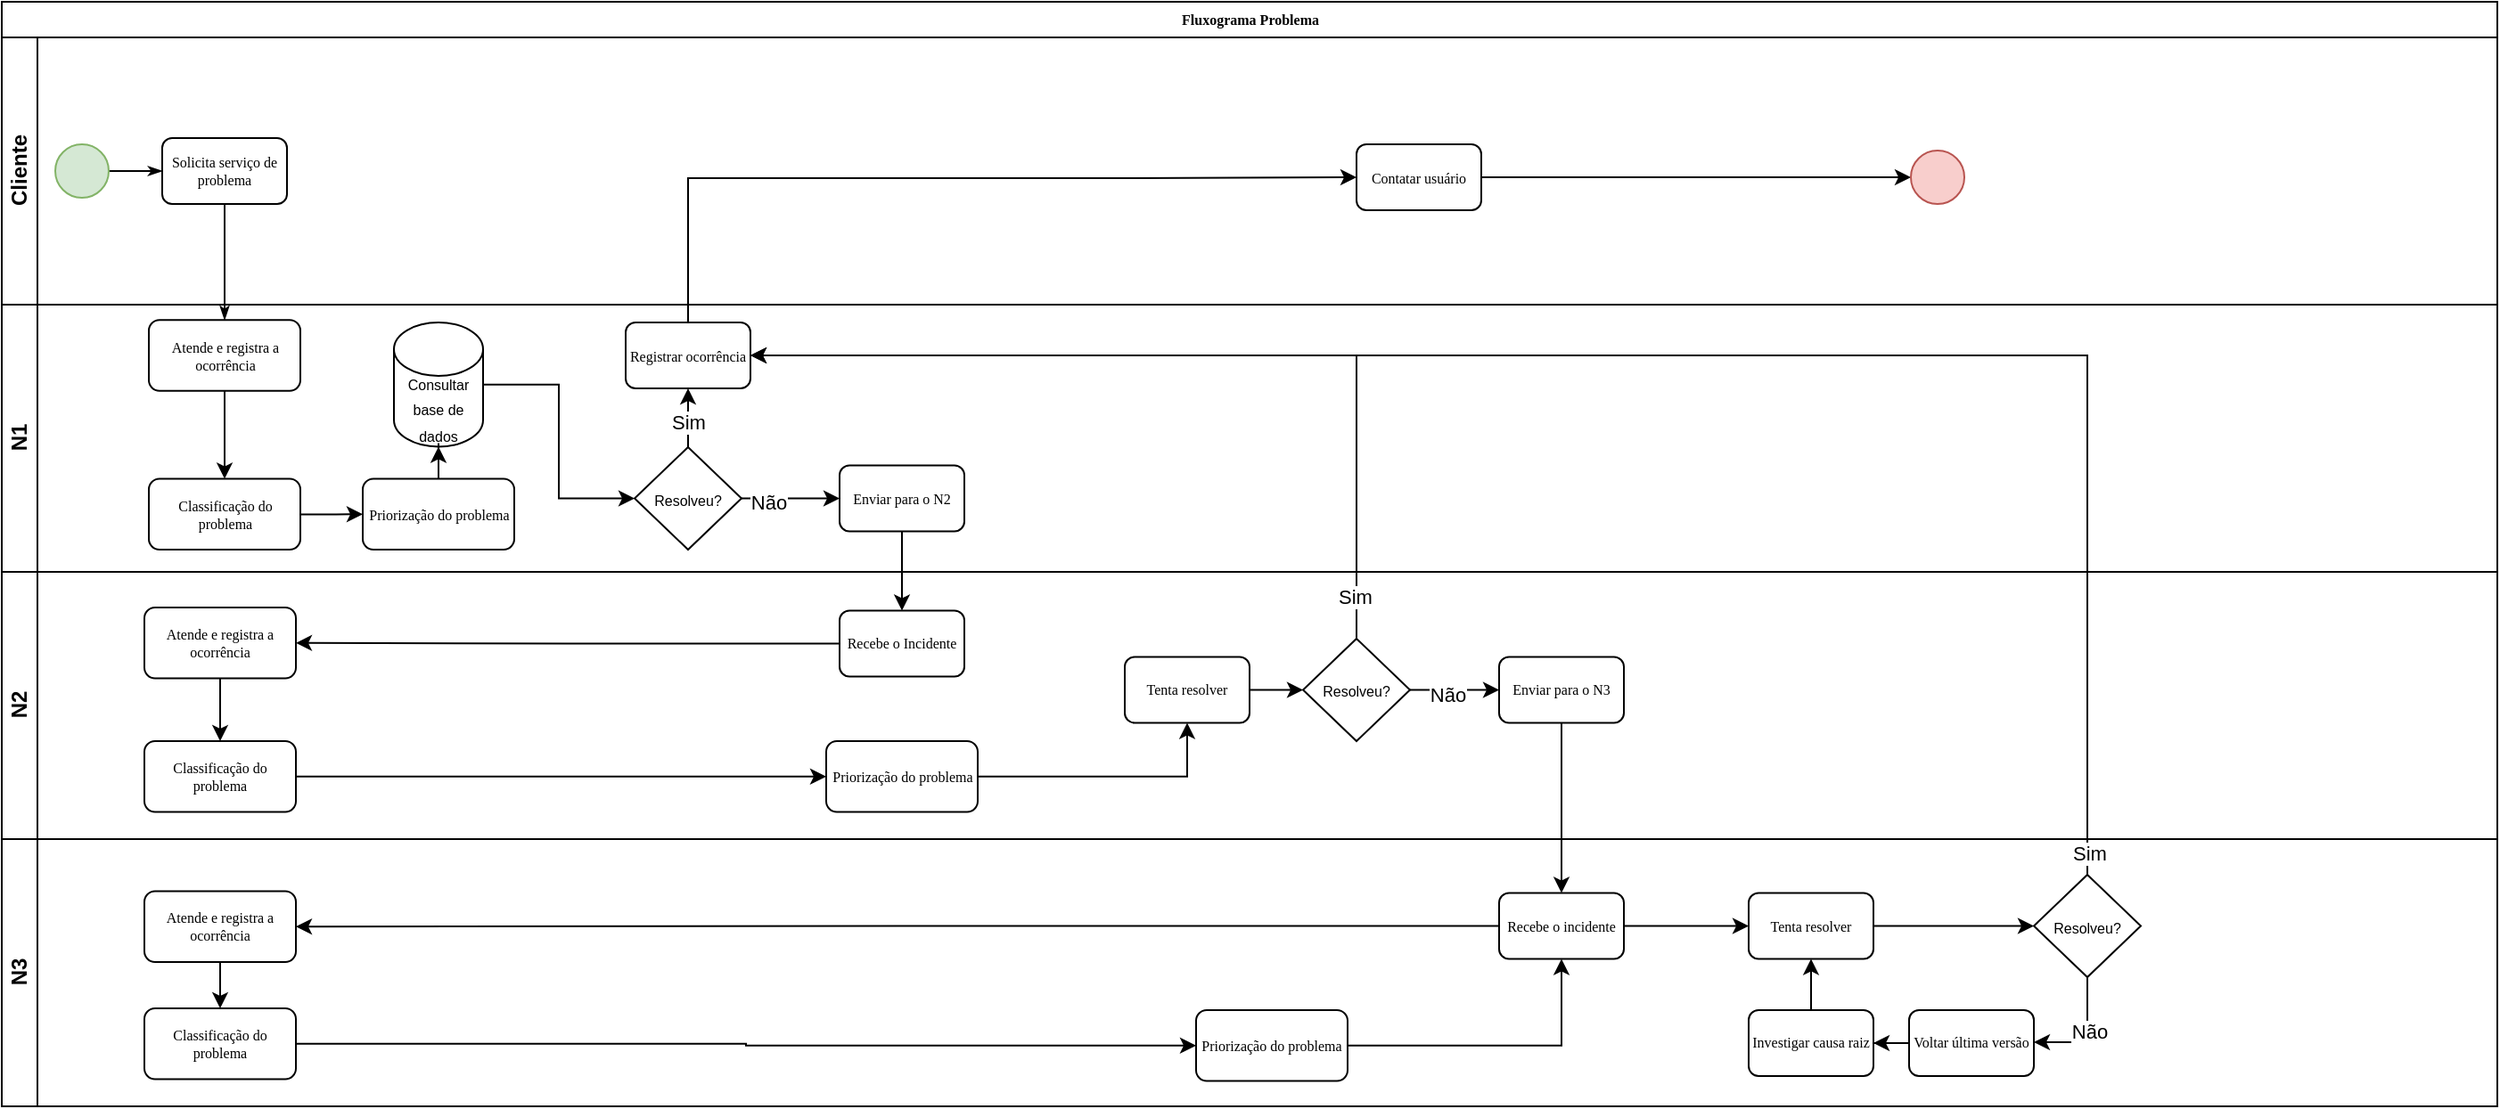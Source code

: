 <mxfile version="27.0.5">
  <diagram name="Página-1" id="5TKWt-QlOtjvlEe-ERbS">
    <mxGraphModel dx="1501" dy="936" grid="1" gridSize="10" guides="1" tooltips="1" connect="1" arrows="1" fold="1" page="1" pageScale="1" pageWidth="827" pageHeight="1169" math="0" shadow="0">
      <root>
        <mxCell id="0" />
        <mxCell id="1" parent="0" />
        <mxCell id="Kp7O1pfPNa1nEwttcqdK-1" value="Fluxograma Problema" style="swimlane;html=1;childLayout=stackLayout;horizontal=1;startSize=20;horizontalStack=0;rounded=0;shadow=0;labelBackgroundColor=none;strokeWidth=1;fontFamily=Verdana;fontSize=8;align=center;" vertex="1" parent="1">
          <mxGeometry x="170" y="130" width="1400" height="470" as="geometry">
            <mxRectangle x="180" y="70" width="60" height="20" as="alternateBounds" />
          </mxGeometry>
        </mxCell>
        <mxCell id="Kp7O1pfPNa1nEwttcqdK-2" style="edgeStyle=orthogonalEdgeStyle;rounded=0;html=1;labelBackgroundColor=none;startArrow=none;startFill=0;startSize=5;endArrow=classicThin;endFill=1;endSize=5;jettySize=auto;orthogonalLoop=1;strokeWidth=1;fontFamily=Verdana;fontSize=8" edge="1" parent="Kp7O1pfPNa1nEwttcqdK-1" source="Kp7O1pfPNa1nEwttcqdK-6" target="Kp7O1pfPNa1nEwttcqdK-11">
          <mxGeometry relative="1" as="geometry" />
        </mxCell>
        <mxCell id="Kp7O1pfPNa1nEwttcqdK-3" value="Cliente" style="swimlane;html=1;startSize=20;horizontal=0;" vertex="1" parent="Kp7O1pfPNa1nEwttcqdK-1">
          <mxGeometry y="20" width="1400" height="150" as="geometry" />
        </mxCell>
        <mxCell id="Kp7O1pfPNa1nEwttcqdK-4" style="edgeStyle=orthogonalEdgeStyle;rounded=0;html=1;labelBackgroundColor=none;startArrow=none;startFill=0;startSize=5;endArrow=classicThin;endFill=1;endSize=5;jettySize=auto;orthogonalLoop=1;strokeWidth=1;fontFamily=Verdana;fontSize=8" edge="1" parent="Kp7O1pfPNa1nEwttcqdK-3" source="Kp7O1pfPNa1nEwttcqdK-5" target="Kp7O1pfPNa1nEwttcqdK-6">
          <mxGeometry relative="1" as="geometry" />
        </mxCell>
        <mxCell id="Kp7O1pfPNa1nEwttcqdK-5" value="" style="ellipse;whiteSpace=wrap;html=1;rounded=0;shadow=0;labelBackgroundColor=none;strokeWidth=1;fontFamily=Verdana;fontSize=8;align=center;fillColor=#d5e8d4;strokeColor=#82b366;" vertex="1" parent="Kp7O1pfPNa1nEwttcqdK-3">
          <mxGeometry x="30" y="60" width="30" height="30" as="geometry" />
        </mxCell>
        <mxCell id="Kp7O1pfPNa1nEwttcqdK-6" value="Solicita serviço de problema" style="rounded=1;whiteSpace=wrap;html=1;shadow=0;labelBackgroundColor=none;strokeWidth=1;fontFamily=Verdana;fontSize=8;align=center;" vertex="1" parent="Kp7O1pfPNa1nEwttcqdK-3">
          <mxGeometry x="90" y="56.5" width="70" height="37" as="geometry" />
        </mxCell>
        <mxCell id="Kp7O1pfPNa1nEwttcqdK-7" style="edgeStyle=orthogonalEdgeStyle;rounded=0;orthogonalLoop=1;jettySize=auto;html=1;entryX=0;entryY=0.5;entryDx=0;entryDy=0;" edge="1" parent="Kp7O1pfPNa1nEwttcqdK-3" source="Kp7O1pfPNa1nEwttcqdK-8" target="Kp7O1pfPNa1nEwttcqdK-9">
          <mxGeometry relative="1" as="geometry" />
        </mxCell>
        <mxCell id="Kp7O1pfPNa1nEwttcqdK-8" value="Contatar usuário" style="rounded=1;whiteSpace=wrap;html=1;shadow=0;labelBackgroundColor=none;strokeWidth=1;fontFamily=Verdana;fontSize=8;align=center;" vertex="1" parent="Kp7O1pfPNa1nEwttcqdK-3">
          <mxGeometry x="760" y="60.0" width="70" height="37" as="geometry" />
        </mxCell>
        <mxCell id="Kp7O1pfPNa1nEwttcqdK-9" value="" style="ellipse;whiteSpace=wrap;html=1;rounded=0;shadow=0;labelBackgroundColor=none;strokeWidth=1;fontFamily=Verdana;fontSize=8;align=center;fillColor=#f8cecc;strokeColor=#b85450;" vertex="1" parent="Kp7O1pfPNa1nEwttcqdK-3">
          <mxGeometry x="1071" y="63.5" width="30" height="30" as="geometry" />
        </mxCell>
        <mxCell id="Kp7O1pfPNa1nEwttcqdK-10" value="N1" style="swimlane;html=1;startSize=20;horizontal=0;" vertex="1" parent="Kp7O1pfPNa1nEwttcqdK-1">
          <mxGeometry y="170" width="1400" height="150" as="geometry" />
        </mxCell>
        <mxCell id="Kp7O1pfPNa1nEwttcqdK-70" style="edgeStyle=orthogonalEdgeStyle;rounded=0;orthogonalLoop=1;jettySize=auto;html=1;entryX=0.5;entryY=0;entryDx=0;entryDy=0;" edge="1" parent="Kp7O1pfPNa1nEwttcqdK-10" source="Kp7O1pfPNa1nEwttcqdK-11" target="Kp7O1pfPNa1nEwttcqdK-69">
          <mxGeometry relative="1" as="geometry" />
        </mxCell>
        <mxCell id="Kp7O1pfPNa1nEwttcqdK-11" value="Atende e registra a ocorrência" style="rounded=1;whiteSpace=wrap;html=1;shadow=0;labelBackgroundColor=none;strokeWidth=1;fontFamily=Verdana;fontSize=8;align=center;" vertex="1" parent="Kp7O1pfPNa1nEwttcqdK-10">
          <mxGeometry x="82.5" y="8.63" width="85" height="39.75" as="geometry" />
        </mxCell>
        <mxCell id="Kp7O1pfPNa1nEwttcqdK-12" style="edgeStyle=orthogonalEdgeStyle;rounded=0;orthogonalLoop=1;jettySize=auto;html=1;entryX=0;entryY=0.5;entryDx=0;entryDy=0;" edge="1" parent="Kp7O1pfPNa1nEwttcqdK-10" source="Kp7O1pfPNa1nEwttcqdK-14" target="Kp7O1pfPNa1nEwttcqdK-21">
          <mxGeometry relative="1" as="geometry" />
        </mxCell>
        <mxCell id="Kp7O1pfPNa1nEwttcqdK-13" value="Não" style="edgeLabel;html=1;align=center;verticalAlign=middle;resizable=0;points=[];" vertex="1" connectable="0" parent="Kp7O1pfPNa1nEwttcqdK-12">
          <mxGeometry x="-0.454" y="-2" relative="1" as="geometry">
            <mxPoint as="offset" />
          </mxGeometry>
        </mxCell>
        <mxCell id="Kp7O1pfPNa1nEwttcqdK-14" value="&lt;font style=&quot;font-size: 8px;&quot;&gt;Resolveu?&lt;/font&gt;" style="rhombus;whiteSpace=wrap;html=1;" vertex="1" parent="Kp7O1pfPNa1nEwttcqdK-10">
          <mxGeometry x="355" y="80" width="60" height="57.5" as="geometry" />
        </mxCell>
        <mxCell id="Kp7O1pfPNa1nEwttcqdK-15" value="Registrar ocorrência" style="rounded=1;whiteSpace=wrap;html=1;shadow=0;labelBackgroundColor=none;strokeWidth=1;fontFamily=Verdana;fontSize=8;align=center;" vertex="1" parent="Kp7O1pfPNa1nEwttcqdK-10">
          <mxGeometry x="350" y="10.0" width="70" height="37" as="geometry" />
        </mxCell>
        <mxCell id="Kp7O1pfPNa1nEwttcqdK-16" style="edgeStyle=orthogonalEdgeStyle;rounded=0;orthogonalLoop=1;jettySize=auto;html=1;" edge="1" parent="Kp7O1pfPNa1nEwttcqdK-10" source="Kp7O1pfPNa1nEwttcqdK-14" target="Kp7O1pfPNa1nEwttcqdK-15">
          <mxGeometry relative="1" as="geometry">
            <mxPoint x="255" y="30" as="targetPoint" />
          </mxGeometry>
        </mxCell>
        <mxCell id="Kp7O1pfPNa1nEwttcqdK-17" value="Sim" style="edgeLabel;html=1;align=center;verticalAlign=middle;resizable=0;points=[];" vertex="1" connectable="0" parent="Kp7O1pfPNa1nEwttcqdK-16">
          <mxGeometry x="-0.396" relative="1" as="geometry">
            <mxPoint as="offset" />
          </mxGeometry>
        </mxCell>
        <mxCell id="Kp7O1pfPNa1nEwttcqdK-18" style="edgeStyle=orthogonalEdgeStyle;rounded=0;orthogonalLoop=1;jettySize=auto;html=1;entryX=0;entryY=0.5;entryDx=0;entryDy=0;" edge="1" parent="Kp7O1pfPNa1nEwttcqdK-10" source="Kp7O1pfPNa1nEwttcqdK-19" target="Kp7O1pfPNa1nEwttcqdK-14">
          <mxGeometry relative="1" as="geometry" />
        </mxCell>
        <mxCell id="Kp7O1pfPNa1nEwttcqdK-19" value="&lt;font style=&quot;font-size: 8px;&quot;&gt;Consultar base de dados&lt;/font&gt;" style="shape=cylinder3;whiteSpace=wrap;html=1;boundedLbl=1;backgroundOutline=1;size=15;" vertex="1" parent="Kp7O1pfPNa1nEwttcqdK-10">
          <mxGeometry x="220" y="10" width="50" height="69.75" as="geometry" />
        </mxCell>
        <mxCell id="Kp7O1pfPNa1nEwttcqdK-21" value="Enviar para o N2" style="rounded=1;whiteSpace=wrap;html=1;shadow=0;labelBackgroundColor=none;strokeWidth=1;fontFamily=Verdana;fontSize=8;align=center;" vertex="1" parent="Kp7O1pfPNa1nEwttcqdK-10">
          <mxGeometry x="470" y="90.25" width="70" height="37" as="geometry" />
        </mxCell>
        <mxCell id="Kp7O1pfPNa1nEwttcqdK-73" style="edgeStyle=orthogonalEdgeStyle;rounded=0;orthogonalLoop=1;jettySize=auto;html=1;entryX=0;entryY=0.5;entryDx=0;entryDy=0;" edge="1" parent="Kp7O1pfPNa1nEwttcqdK-10" source="Kp7O1pfPNa1nEwttcqdK-69" target="Kp7O1pfPNa1nEwttcqdK-72">
          <mxGeometry relative="1" as="geometry" />
        </mxCell>
        <mxCell id="Kp7O1pfPNa1nEwttcqdK-69" value="Classificação do problema" style="rounded=1;whiteSpace=wrap;html=1;shadow=0;labelBackgroundColor=none;strokeWidth=1;fontFamily=Verdana;fontSize=8;align=center;" vertex="1" parent="Kp7O1pfPNa1nEwttcqdK-10">
          <mxGeometry x="82.5" y="97.75" width="85" height="39.75" as="geometry" />
        </mxCell>
        <mxCell id="Kp7O1pfPNa1nEwttcqdK-74" style="edgeStyle=orthogonalEdgeStyle;rounded=0;orthogonalLoop=1;jettySize=auto;html=1;" edge="1" parent="Kp7O1pfPNa1nEwttcqdK-10" source="Kp7O1pfPNa1nEwttcqdK-72" target="Kp7O1pfPNa1nEwttcqdK-19">
          <mxGeometry relative="1" as="geometry" />
        </mxCell>
        <mxCell id="Kp7O1pfPNa1nEwttcqdK-72" value="Priorização do problema" style="rounded=1;whiteSpace=wrap;html=1;shadow=0;labelBackgroundColor=none;strokeWidth=1;fontFamily=Verdana;fontSize=8;align=center;" vertex="1" parent="Kp7O1pfPNa1nEwttcqdK-10">
          <mxGeometry x="202.5" y="97.75" width="85" height="39.75" as="geometry" />
        </mxCell>
        <mxCell id="Kp7O1pfPNa1nEwttcqdK-22" style="edgeStyle=orthogonalEdgeStyle;rounded=0;orthogonalLoop=1;jettySize=auto;html=1;" edge="1" parent="Kp7O1pfPNa1nEwttcqdK-1" source="Kp7O1pfPNa1nEwttcqdK-21" target="Kp7O1pfPNa1nEwttcqdK-28">
          <mxGeometry relative="1" as="geometry" />
        </mxCell>
        <mxCell id="Kp7O1pfPNa1nEwttcqdK-23" style="edgeStyle=orthogonalEdgeStyle;rounded=0;orthogonalLoop=1;jettySize=auto;html=1;entryX=1;entryY=0.5;entryDx=0;entryDy=0;" edge="1" parent="Kp7O1pfPNa1nEwttcqdK-1" source="Kp7O1pfPNa1nEwttcqdK-31" target="Kp7O1pfPNa1nEwttcqdK-15">
          <mxGeometry relative="1" as="geometry">
            <Array as="points">
              <mxPoint x="760" y="198" />
            </Array>
          </mxGeometry>
        </mxCell>
        <mxCell id="Kp7O1pfPNa1nEwttcqdK-24" value="Sim" style="edgeLabel;html=1;align=center;verticalAlign=middle;resizable=0;points=[];" vertex="1" connectable="0" parent="Kp7O1pfPNa1nEwttcqdK-23">
          <mxGeometry x="-0.904" y="1" relative="1" as="geometry">
            <mxPoint as="offset" />
          </mxGeometry>
        </mxCell>
        <mxCell id="Kp7O1pfPNa1nEwttcqdK-25" style="edgeStyle=orthogonalEdgeStyle;rounded=0;orthogonalLoop=1;jettySize=auto;html=1;entryX=0;entryY=0.5;entryDx=0;entryDy=0;" edge="1" parent="Kp7O1pfPNa1nEwttcqdK-1" source="Kp7O1pfPNa1nEwttcqdK-15" target="Kp7O1pfPNa1nEwttcqdK-8">
          <mxGeometry relative="1" as="geometry">
            <Array as="points">
              <mxPoint x="385" y="99" />
              <mxPoint x="635" y="99" />
            </Array>
          </mxGeometry>
        </mxCell>
        <mxCell id="Kp7O1pfPNa1nEwttcqdK-26" value="N2" style="swimlane;html=1;startSize=20;horizontal=0;" vertex="1" parent="Kp7O1pfPNa1nEwttcqdK-1">
          <mxGeometry y="320" width="1400" height="150" as="geometry" />
        </mxCell>
        <mxCell id="Kp7O1pfPNa1nEwttcqdK-79" style="edgeStyle=orthogonalEdgeStyle;rounded=0;orthogonalLoop=1;jettySize=auto;html=1;" edge="1" parent="Kp7O1pfPNa1nEwttcqdK-26" source="Kp7O1pfPNa1nEwttcqdK-28" target="Kp7O1pfPNa1nEwttcqdK-75">
          <mxGeometry relative="1" as="geometry" />
        </mxCell>
        <mxCell id="Kp7O1pfPNa1nEwttcqdK-28" value="Recebe o Incidente" style="rounded=1;whiteSpace=wrap;html=1;shadow=0;labelBackgroundColor=none;strokeWidth=1;fontFamily=Verdana;fontSize=8;align=center;" vertex="1" parent="Kp7O1pfPNa1nEwttcqdK-26">
          <mxGeometry x="470" y="21.75" width="70" height="37" as="geometry" />
        </mxCell>
        <mxCell id="Kp7O1pfPNa1nEwttcqdK-29" style="edgeStyle=orthogonalEdgeStyle;rounded=0;orthogonalLoop=1;jettySize=auto;html=1;" edge="1" parent="Kp7O1pfPNa1nEwttcqdK-26" source="Kp7O1pfPNa1nEwttcqdK-31" target="Kp7O1pfPNa1nEwttcqdK-32">
          <mxGeometry relative="1" as="geometry" />
        </mxCell>
        <mxCell id="Kp7O1pfPNa1nEwttcqdK-30" value="Não" style="edgeLabel;html=1;align=center;verticalAlign=middle;resizable=0;points=[];" vertex="1" connectable="0" parent="Kp7O1pfPNa1nEwttcqdK-29">
          <mxGeometry x="-0.178" y="-2" relative="1" as="geometry">
            <mxPoint as="offset" />
          </mxGeometry>
        </mxCell>
        <mxCell id="Kp7O1pfPNa1nEwttcqdK-31" value="&lt;font style=&quot;font-size: 8px;&quot;&gt;Resolveu?&lt;/font&gt;" style="rhombus;whiteSpace=wrap;html=1;" vertex="1" parent="Kp7O1pfPNa1nEwttcqdK-26">
          <mxGeometry x="730" y="37.5" width="60" height="57.5" as="geometry" />
        </mxCell>
        <mxCell id="Kp7O1pfPNa1nEwttcqdK-32" value="Enviar para o N3" style="rounded=1;whiteSpace=wrap;html=1;shadow=0;labelBackgroundColor=none;strokeWidth=1;fontFamily=Verdana;fontSize=8;align=center;" vertex="1" parent="Kp7O1pfPNa1nEwttcqdK-26">
          <mxGeometry x="840" y="47.75" width="70" height="37" as="geometry" />
        </mxCell>
        <mxCell id="Kp7O1pfPNa1nEwttcqdK-33" style="edgeStyle=orthogonalEdgeStyle;rounded=0;orthogonalLoop=1;jettySize=auto;html=1;entryX=0;entryY=0.5;entryDx=0;entryDy=0;" edge="1" parent="Kp7O1pfPNa1nEwttcqdK-26" source="Kp7O1pfPNa1nEwttcqdK-34" target="Kp7O1pfPNa1nEwttcqdK-31">
          <mxGeometry relative="1" as="geometry" />
        </mxCell>
        <mxCell id="Kp7O1pfPNa1nEwttcqdK-34" value="Tenta resolver" style="rounded=1;whiteSpace=wrap;html=1;shadow=0;labelBackgroundColor=none;strokeWidth=1;fontFamily=Verdana;fontSize=8;align=center;" vertex="1" parent="Kp7O1pfPNa1nEwttcqdK-26">
          <mxGeometry x="630" y="47.75" width="70" height="37" as="geometry" />
        </mxCell>
        <mxCell id="Kp7O1pfPNa1nEwttcqdK-80" style="edgeStyle=orthogonalEdgeStyle;rounded=0;orthogonalLoop=1;jettySize=auto;html=1;" edge="1" parent="Kp7O1pfPNa1nEwttcqdK-26" source="Kp7O1pfPNa1nEwttcqdK-75" target="Kp7O1pfPNa1nEwttcqdK-76">
          <mxGeometry relative="1" as="geometry" />
        </mxCell>
        <mxCell id="Kp7O1pfPNa1nEwttcqdK-75" value="Atende e registra a ocorrência" style="rounded=1;whiteSpace=wrap;html=1;shadow=0;labelBackgroundColor=none;strokeWidth=1;fontFamily=Verdana;fontSize=8;align=center;" vertex="1" parent="Kp7O1pfPNa1nEwttcqdK-26">
          <mxGeometry x="80" y="20" width="85" height="39.75" as="geometry" />
        </mxCell>
        <mxCell id="Kp7O1pfPNa1nEwttcqdK-82" style="edgeStyle=orthogonalEdgeStyle;rounded=0;orthogonalLoop=1;jettySize=auto;html=1;entryX=0;entryY=0.5;entryDx=0;entryDy=0;" edge="1" parent="Kp7O1pfPNa1nEwttcqdK-26" source="Kp7O1pfPNa1nEwttcqdK-76" target="Kp7O1pfPNa1nEwttcqdK-81">
          <mxGeometry relative="1" as="geometry" />
        </mxCell>
        <mxCell id="Kp7O1pfPNa1nEwttcqdK-76" value="Classificação do problema" style="rounded=1;whiteSpace=wrap;html=1;shadow=0;labelBackgroundColor=none;strokeWidth=1;fontFamily=Verdana;fontSize=8;align=center;" vertex="1" parent="Kp7O1pfPNa1nEwttcqdK-26">
          <mxGeometry x="80" y="95" width="85" height="39.75" as="geometry" />
        </mxCell>
        <mxCell id="Kp7O1pfPNa1nEwttcqdK-83" style="edgeStyle=orthogonalEdgeStyle;rounded=0;orthogonalLoop=1;jettySize=auto;html=1;entryX=0.5;entryY=1;entryDx=0;entryDy=0;" edge="1" parent="Kp7O1pfPNa1nEwttcqdK-26" source="Kp7O1pfPNa1nEwttcqdK-81" target="Kp7O1pfPNa1nEwttcqdK-34">
          <mxGeometry relative="1" as="geometry">
            <Array as="points">
              <mxPoint x="665" y="115" />
            </Array>
          </mxGeometry>
        </mxCell>
        <mxCell id="Kp7O1pfPNa1nEwttcqdK-81" value="Priorização do problema" style="rounded=1;whiteSpace=wrap;html=1;shadow=0;labelBackgroundColor=none;strokeWidth=1;fontFamily=Verdana;fontSize=8;align=center;" vertex="1" parent="Kp7O1pfPNa1nEwttcqdK-26">
          <mxGeometry x="462.5" y="95" width="85" height="39.75" as="geometry" />
        </mxCell>
        <mxCell id="Kp7O1pfPNa1nEwttcqdK-35" value="N3" style="swimlane;html=1;startSize=20;horizontal=0;" vertex="1" parent="1">
          <mxGeometry x="170" y="600" width="1400" height="150" as="geometry" />
        </mxCell>
        <mxCell id="Kp7O1pfPNa1nEwttcqdK-36" style="edgeStyle=orthogonalEdgeStyle;rounded=0;orthogonalLoop=1;jettySize=auto;html=1;" edge="1" parent="Kp7O1pfPNa1nEwttcqdK-35" source="Kp7O1pfPNa1nEwttcqdK-37" target="Kp7O1pfPNa1nEwttcqdK-42">
          <mxGeometry relative="1" as="geometry" />
        </mxCell>
        <mxCell id="Kp7O1pfPNa1nEwttcqdK-85" style="edgeStyle=orthogonalEdgeStyle;rounded=0;orthogonalLoop=1;jettySize=auto;html=1;entryX=1;entryY=0.5;entryDx=0;entryDy=0;" edge="1" parent="Kp7O1pfPNa1nEwttcqdK-35" source="Kp7O1pfPNa1nEwttcqdK-37" target="Kp7O1pfPNa1nEwttcqdK-77">
          <mxGeometry relative="1" as="geometry" />
        </mxCell>
        <mxCell id="Kp7O1pfPNa1nEwttcqdK-37" value="Recebe o incidente" style="rounded=1;whiteSpace=wrap;html=1;shadow=0;labelBackgroundColor=none;strokeWidth=1;fontFamily=Verdana;fontSize=8;align=center;" vertex="1" parent="Kp7O1pfPNa1nEwttcqdK-35">
          <mxGeometry x="840" y="30.25" width="70" height="37" as="geometry" />
        </mxCell>
        <mxCell id="Kp7O1pfPNa1nEwttcqdK-48" style="edgeStyle=orthogonalEdgeStyle;rounded=0;orthogonalLoop=1;jettySize=auto;html=1;entryX=1;entryY=0.5;entryDx=0;entryDy=0;" edge="1" parent="Kp7O1pfPNa1nEwttcqdK-35" source="Kp7O1pfPNa1nEwttcqdK-40" target="Kp7O1pfPNa1nEwttcqdK-46">
          <mxGeometry relative="1" as="geometry">
            <Array as="points">
              <mxPoint x="1170" y="114" />
              <mxPoint x="1140" y="114" />
            </Array>
          </mxGeometry>
        </mxCell>
        <mxCell id="Kp7O1pfPNa1nEwttcqdK-50" value="Não" style="edgeLabel;html=1;align=center;verticalAlign=middle;resizable=0;points=[];" vertex="1" connectable="0" parent="Kp7O1pfPNa1nEwttcqdK-48">
          <mxGeometry x="-0.109" y="1" relative="1" as="geometry">
            <mxPoint as="offset" />
          </mxGeometry>
        </mxCell>
        <mxCell id="Kp7O1pfPNa1nEwttcqdK-40" value="&lt;font style=&quot;font-size: 8px;&quot;&gt;Resolveu?&lt;/font&gt;" style="rhombus;whiteSpace=wrap;html=1;" vertex="1" parent="Kp7O1pfPNa1nEwttcqdK-35">
          <mxGeometry x="1140" y="20" width="60" height="57.5" as="geometry" />
        </mxCell>
        <mxCell id="Kp7O1pfPNa1nEwttcqdK-41" style="edgeStyle=orthogonalEdgeStyle;rounded=0;orthogonalLoop=1;jettySize=auto;html=1;" edge="1" parent="Kp7O1pfPNa1nEwttcqdK-35" source="Kp7O1pfPNa1nEwttcqdK-42" target="Kp7O1pfPNa1nEwttcqdK-40">
          <mxGeometry relative="1" as="geometry" />
        </mxCell>
        <mxCell id="Kp7O1pfPNa1nEwttcqdK-42" value="Tenta resolver" style="rounded=1;whiteSpace=wrap;html=1;shadow=0;labelBackgroundColor=none;strokeWidth=1;fontFamily=Verdana;fontSize=8;align=center;" vertex="1" parent="Kp7O1pfPNa1nEwttcqdK-35">
          <mxGeometry x="980" y="30.25" width="70" height="37" as="geometry" />
        </mxCell>
        <mxCell id="Kp7O1pfPNa1nEwttcqdK-59" style="edgeStyle=orthogonalEdgeStyle;rounded=0;orthogonalLoop=1;jettySize=auto;html=1;entryX=1;entryY=0.5;entryDx=0;entryDy=0;" edge="1" parent="Kp7O1pfPNa1nEwttcqdK-35" source="Kp7O1pfPNa1nEwttcqdK-46" target="Kp7O1pfPNa1nEwttcqdK-57">
          <mxGeometry relative="1" as="geometry" />
        </mxCell>
        <mxCell id="Kp7O1pfPNa1nEwttcqdK-46" value="Voltar última versão" style="rounded=1;whiteSpace=wrap;html=1;shadow=0;labelBackgroundColor=none;strokeWidth=1;fontFamily=Verdana;fontSize=8;align=center;" vertex="1" parent="Kp7O1pfPNa1nEwttcqdK-35">
          <mxGeometry x="1070" y="95.97" width="70" height="37" as="geometry" />
        </mxCell>
        <mxCell id="Kp7O1pfPNa1nEwttcqdK-62" style="edgeStyle=orthogonalEdgeStyle;rounded=0;orthogonalLoop=1;jettySize=auto;html=1;entryX=0.5;entryY=1;entryDx=0;entryDy=0;" edge="1" parent="Kp7O1pfPNa1nEwttcqdK-35" source="Kp7O1pfPNa1nEwttcqdK-57" target="Kp7O1pfPNa1nEwttcqdK-42">
          <mxGeometry relative="1" as="geometry" />
        </mxCell>
        <mxCell id="Kp7O1pfPNa1nEwttcqdK-57" value="Investigar causa raiz" style="rounded=1;whiteSpace=wrap;html=1;shadow=0;labelBackgroundColor=none;strokeWidth=1;fontFamily=Verdana;fontSize=8;align=center;" vertex="1" parent="Kp7O1pfPNa1nEwttcqdK-35">
          <mxGeometry x="980" y="95.97" width="70" height="37" as="geometry" />
        </mxCell>
        <mxCell id="Kp7O1pfPNa1nEwttcqdK-86" style="edgeStyle=orthogonalEdgeStyle;rounded=0;orthogonalLoop=1;jettySize=auto;html=1;entryX=0.5;entryY=0;entryDx=0;entryDy=0;" edge="1" parent="Kp7O1pfPNa1nEwttcqdK-35" source="Kp7O1pfPNa1nEwttcqdK-77" target="Kp7O1pfPNa1nEwttcqdK-78">
          <mxGeometry relative="1" as="geometry" />
        </mxCell>
        <mxCell id="Kp7O1pfPNa1nEwttcqdK-77" value="Atende e registra a ocorrência" style="rounded=1;whiteSpace=wrap;html=1;shadow=0;labelBackgroundColor=none;strokeWidth=1;fontFamily=Verdana;fontSize=8;align=center;" vertex="1" parent="Kp7O1pfPNa1nEwttcqdK-35">
          <mxGeometry x="80" y="29.25" width="85" height="39.75" as="geometry" />
        </mxCell>
        <mxCell id="Kp7O1pfPNa1nEwttcqdK-87" style="edgeStyle=orthogonalEdgeStyle;rounded=0;orthogonalLoop=1;jettySize=auto;html=1;" edge="1" parent="Kp7O1pfPNa1nEwttcqdK-35" source="Kp7O1pfPNa1nEwttcqdK-78" target="Kp7O1pfPNa1nEwttcqdK-84">
          <mxGeometry relative="1" as="geometry" />
        </mxCell>
        <mxCell id="Kp7O1pfPNa1nEwttcqdK-78" value="Classificação do problema" style="rounded=1;whiteSpace=wrap;html=1;shadow=0;labelBackgroundColor=none;strokeWidth=1;fontFamily=Verdana;fontSize=8;align=center;" vertex="1" parent="Kp7O1pfPNa1nEwttcqdK-35">
          <mxGeometry x="80" y="95" width="85" height="39.75" as="geometry" />
        </mxCell>
        <mxCell id="Kp7O1pfPNa1nEwttcqdK-88" style="edgeStyle=orthogonalEdgeStyle;rounded=0;orthogonalLoop=1;jettySize=auto;html=1;entryX=0.5;entryY=1;entryDx=0;entryDy=0;" edge="1" parent="Kp7O1pfPNa1nEwttcqdK-35" source="Kp7O1pfPNa1nEwttcqdK-84" target="Kp7O1pfPNa1nEwttcqdK-37">
          <mxGeometry relative="1" as="geometry" />
        </mxCell>
        <mxCell id="Kp7O1pfPNa1nEwttcqdK-84" value="Priorização do problema" style="rounded=1;whiteSpace=wrap;html=1;shadow=0;labelBackgroundColor=none;strokeWidth=1;fontFamily=Verdana;fontSize=8;align=center;" vertex="1" parent="Kp7O1pfPNa1nEwttcqdK-35">
          <mxGeometry x="670" y="95.97" width="85" height="39.75" as="geometry" />
        </mxCell>
        <mxCell id="Kp7O1pfPNa1nEwttcqdK-43" style="edgeStyle=orthogonalEdgeStyle;rounded=0;orthogonalLoop=1;jettySize=auto;html=1;entryX=0.5;entryY=0;entryDx=0;entryDy=0;" edge="1" parent="1" source="Kp7O1pfPNa1nEwttcqdK-32" target="Kp7O1pfPNa1nEwttcqdK-37">
          <mxGeometry relative="1" as="geometry">
            <Array as="points" />
          </mxGeometry>
        </mxCell>
        <mxCell id="Kp7O1pfPNa1nEwttcqdK-63" style="edgeStyle=orthogonalEdgeStyle;rounded=0;orthogonalLoop=1;jettySize=auto;html=1;entryX=1;entryY=0.5;entryDx=0;entryDy=0;" edge="1" parent="1" source="Kp7O1pfPNa1nEwttcqdK-40" target="Kp7O1pfPNa1nEwttcqdK-15">
          <mxGeometry relative="1" as="geometry">
            <Array as="points">
              <mxPoint x="1340" y="328" />
            </Array>
          </mxGeometry>
        </mxCell>
        <mxCell id="Kp7O1pfPNa1nEwttcqdK-64" value="Sim" style="edgeLabel;html=1;align=center;verticalAlign=middle;resizable=0;points=[];" vertex="1" connectable="0" parent="Kp7O1pfPNa1nEwttcqdK-63">
          <mxGeometry x="-0.976" relative="1" as="geometry">
            <mxPoint x="1" as="offset" />
          </mxGeometry>
        </mxCell>
      </root>
    </mxGraphModel>
  </diagram>
</mxfile>
